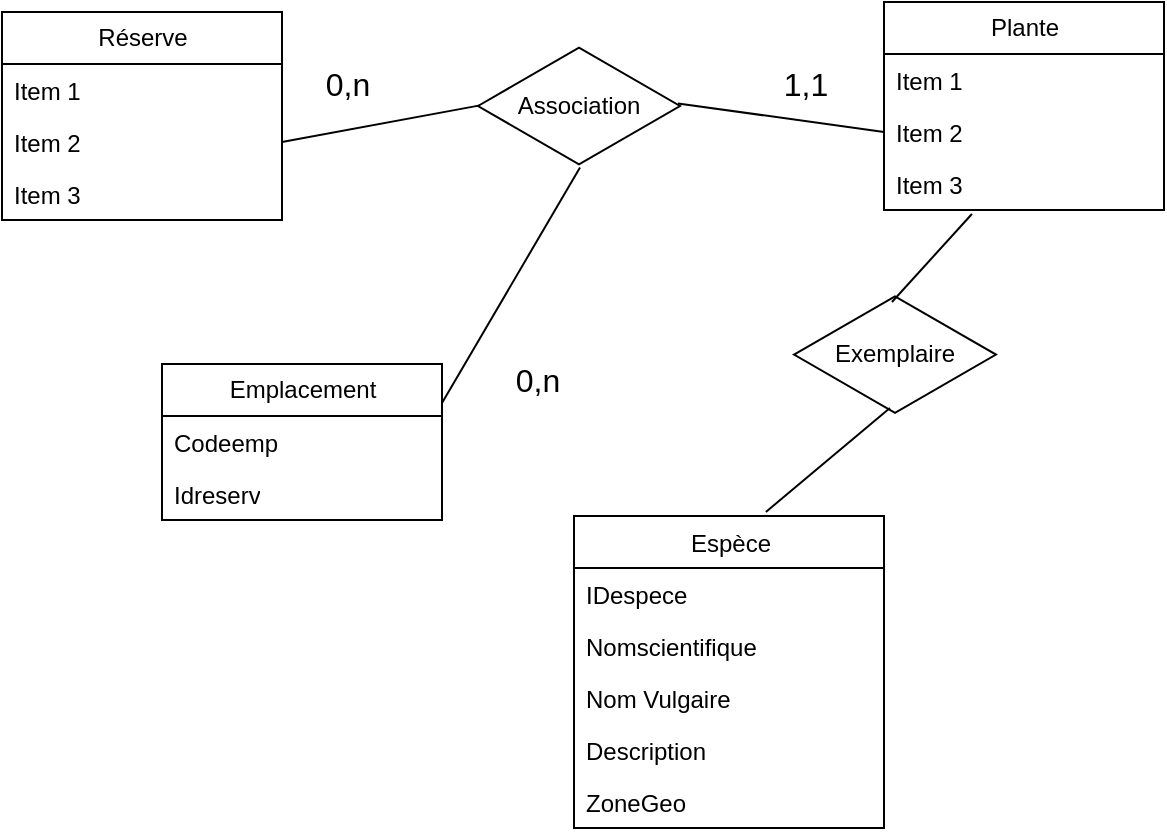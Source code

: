 <mxfile version="24.7.17">
  <diagram name="Page-1" id="wM4RoKq5729jwZ3iucGG">
    <mxGraphModel dx="2074" dy="1246" grid="0" gridSize="10" guides="1" tooltips="1" connect="1" arrows="1" fold="1" page="0" pageScale="1" pageWidth="850" pageHeight="1100" math="0" shadow="0">
      <root>
        <mxCell id="0" />
        <mxCell id="1" parent="0" />
        <mxCell id="Ca3W7abirgoPkOveRO1j-2" style="edgeStyle=none;curved=1;rounded=0;orthogonalLoop=1;jettySize=auto;html=1;exitX=1;exitY=0.25;exitDx=0;exitDy=0;fontSize=12;startSize=8;endSize=8;" parent="1" edge="1">
          <mxGeometry relative="1" as="geometry">
            <mxPoint x="153" y="-15" as="sourcePoint" />
            <mxPoint x="153" y="-15" as="targetPoint" />
          </mxGeometry>
        </mxCell>
        <mxCell id="Ca3W7abirgoPkOveRO1j-9" value="Réserve" style="swimlane;fontStyle=0;childLayout=stackLayout;horizontal=1;startSize=26;fillColor=none;horizontalStack=0;resizeParent=1;resizeParentMax=0;resizeLast=0;collapsible=1;marginBottom=0;html=1;" parent="1" vertex="1">
          <mxGeometry x="-70" y="-50" width="140" height="104" as="geometry" />
        </mxCell>
        <mxCell id="Ca3W7abirgoPkOveRO1j-10" value="Item 1" style="text;strokeColor=none;fillColor=none;align=left;verticalAlign=top;spacingLeft=4;spacingRight=4;overflow=hidden;rotatable=0;points=[[0,0.5],[1,0.5]];portConstraint=eastwest;whiteSpace=wrap;html=1;" parent="Ca3W7abirgoPkOveRO1j-9" vertex="1">
          <mxGeometry y="26" width="140" height="26" as="geometry" />
        </mxCell>
        <mxCell id="Ca3W7abirgoPkOveRO1j-11" value="Item 2" style="text;strokeColor=none;fillColor=none;align=left;verticalAlign=top;spacingLeft=4;spacingRight=4;overflow=hidden;rotatable=0;points=[[0,0.5],[1,0.5]];portConstraint=eastwest;whiteSpace=wrap;html=1;" parent="Ca3W7abirgoPkOveRO1j-9" vertex="1">
          <mxGeometry y="52" width="140" height="26" as="geometry" />
        </mxCell>
        <mxCell id="Ca3W7abirgoPkOveRO1j-12" value="Item 3" style="text;strokeColor=none;fillColor=none;align=left;verticalAlign=top;spacingLeft=4;spacingRight=4;overflow=hidden;rotatable=0;points=[[0,0.5],[1,0.5]];portConstraint=eastwest;whiteSpace=wrap;html=1;" parent="Ca3W7abirgoPkOveRO1j-9" vertex="1">
          <mxGeometry y="78" width="140" height="26" as="geometry" />
        </mxCell>
        <mxCell id="Ca3W7abirgoPkOveRO1j-13" value="Plante" style="swimlane;fontStyle=0;childLayout=stackLayout;horizontal=1;startSize=26;fillColor=none;horizontalStack=0;resizeParent=1;resizeParentMax=0;resizeLast=0;collapsible=1;marginBottom=0;html=1;" parent="1" vertex="1">
          <mxGeometry x="371" y="-55" width="140" height="104" as="geometry">
            <mxRectangle x="157" y="-50" width="71" height="26" as="alternateBounds" />
          </mxGeometry>
        </mxCell>
        <mxCell id="Ca3W7abirgoPkOveRO1j-14" value="Item 1" style="text;strokeColor=none;fillColor=none;align=left;verticalAlign=top;spacingLeft=4;spacingRight=4;overflow=hidden;rotatable=0;points=[[0,0.5],[1,0.5]];portConstraint=eastwest;whiteSpace=wrap;html=1;" parent="Ca3W7abirgoPkOveRO1j-13" vertex="1">
          <mxGeometry y="26" width="140" height="26" as="geometry" />
        </mxCell>
        <mxCell id="Ca3W7abirgoPkOveRO1j-15" value="Item 2" style="text;strokeColor=none;fillColor=none;align=left;verticalAlign=top;spacingLeft=4;spacingRight=4;overflow=hidden;rotatable=0;points=[[0,0.5],[1,0.5]];portConstraint=eastwest;whiteSpace=wrap;html=1;" parent="Ca3W7abirgoPkOveRO1j-13" vertex="1">
          <mxGeometry y="52" width="140" height="26" as="geometry" />
        </mxCell>
        <mxCell id="Ca3W7abirgoPkOveRO1j-16" value="Item 3" style="text;strokeColor=none;fillColor=none;align=left;verticalAlign=top;spacingLeft=4;spacingRight=4;overflow=hidden;rotatable=0;points=[[0,0.5],[1,0.5]];portConstraint=eastwest;whiteSpace=wrap;html=1;" parent="Ca3W7abirgoPkOveRO1j-13" vertex="1">
          <mxGeometry y="78" width="140" height="26" as="geometry" />
        </mxCell>
        <mxCell id="Ca3W7abirgoPkOveRO1j-17" value="Association" style="html=1;whiteSpace=wrap;aspect=fixed;shape=isoRectangle;" parent="1" vertex="1">
          <mxGeometry x="168" y="-33.3" width="101" height="60.6" as="geometry" />
        </mxCell>
        <mxCell id="Ca3W7abirgoPkOveRO1j-18" value="" style="endArrow=none;html=1;rounded=0;fontSize=12;startSize=8;endSize=8;curved=1;entryX=0.01;entryY=0.495;entryDx=0;entryDy=0;entryPerimeter=0;exitX=1;exitY=0.5;exitDx=0;exitDy=0;" parent="1" source="Ca3W7abirgoPkOveRO1j-11" target="Ca3W7abirgoPkOveRO1j-17" edge="1">
          <mxGeometry width="50" height="50" relative="1" as="geometry">
            <mxPoint x="238" y="225" as="sourcePoint" />
            <mxPoint x="288" y="175" as="targetPoint" />
          </mxGeometry>
        </mxCell>
        <mxCell id="Ca3W7abirgoPkOveRO1j-21" value="" style="endArrow=none;html=1;rounded=0;fontSize=12;startSize=8;endSize=8;curved=1;exitX=0.99;exitY=0.479;exitDx=0;exitDy=0;exitPerimeter=0;entryX=0;entryY=0.5;entryDx=0;entryDy=0;" parent="1" source="Ca3W7abirgoPkOveRO1j-17" target="Ca3W7abirgoPkOveRO1j-15" edge="1">
          <mxGeometry width="50" height="50" relative="1" as="geometry">
            <mxPoint x="238" y="225" as="sourcePoint" />
            <mxPoint x="288" y="175" as="targetPoint" />
          </mxGeometry>
        </mxCell>
        <mxCell id="Ca3W7abirgoPkOveRO1j-22" value="Emplacement" style="swimlane;fontStyle=0;childLayout=stackLayout;horizontal=1;startSize=26;fillColor=none;horizontalStack=0;resizeParent=1;resizeParentMax=0;resizeLast=0;collapsible=1;marginBottom=0;html=1;" parent="1" vertex="1">
          <mxGeometry x="10" y="126" width="140" height="78" as="geometry" />
        </mxCell>
        <mxCell id="Ca3W7abirgoPkOveRO1j-23" value="Codeemp" style="text;strokeColor=none;fillColor=none;align=left;verticalAlign=top;spacingLeft=4;spacingRight=4;overflow=hidden;rotatable=0;points=[[0,0.5],[1,0.5]];portConstraint=eastwest;whiteSpace=wrap;html=1;" parent="Ca3W7abirgoPkOveRO1j-22" vertex="1">
          <mxGeometry y="26" width="140" height="26" as="geometry" />
        </mxCell>
        <mxCell id="Ca3W7abirgoPkOveRO1j-24" value="Idreserv" style="text;strokeColor=none;fillColor=none;align=left;verticalAlign=top;spacingLeft=4;spacingRight=4;overflow=hidden;rotatable=0;points=[[0,0.5],[1,0.5]];portConstraint=eastwest;whiteSpace=wrap;html=1;" parent="Ca3W7abirgoPkOveRO1j-22" vertex="1">
          <mxGeometry y="52" width="140" height="26" as="geometry" />
        </mxCell>
        <mxCell id="Ca3W7abirgoPkOveRO1j-27" value="1,1" style="text;html=1;align=center;verticalAlign=middle;whiteSpace=wrap;rounded=0;fontSize=16;" parent="1" vertex="1">
          <mxGeometry x="302" y="-29" width="60" height="30" as="geometry" />
        </mxCell>
        <mxCell id="Ca3W7abirgoPkOveRO1j-29" value="" style="endArrow=none;html=1;rounded=0;fontSize=12;startSize=8;endSize=8;curved=1;entryX=0.505;entryY=1.007;entryDx=0;entryDy=0;entryPerimeter=0;exitX=1;exitY=0.25;exitDx=0;exitDy=0;" parent="1" source="Ca3W7abirgoPkOveRO1j-22" target="Ca3W7abirgoPkOveRO1j-17" edge="1">
          <mxGeometry width="50" height="50" relative="1" as="geometry">
            <mxPoint x="146" y="130" as="sourcePoint" />
            <mxPoint x="255.01" y="143.027" as="targetPoint" />
          </mxGeometry>
        </mxCell>
        <mxCell id="Ca3W7abirgoPkOveRO1j-32" value="0,n" style="text;html=1;align=center;verticalAlign=middle;whiteSpace=wrap;rounded=0;fontSize=16;" parent="1" vertex="1">
          <mxGeometry x="168" y="119" width="60" height="30" as="geometry" />
        </mxCell>
        <mxCell id="Ca3W7abirgoPkOveRO1j-33" value="0,n" style="text;html=1;align=center;verticalAlign=middle;whiteSpace=wrap;rounded=0;fontSize=16;" parent="1" vertex="1">
          <mxGeometry x="73" y="-29" width="60" height="30" as="geometry" />
        </mxCell>
        <mxCell id="Ca3W7abirgoPkOveRO1j-34" value="Espèce" style="swimlane;fontStyle=0;childLayout=stackLayout;horizontal=1;startSize=26;fillColor=none;horizontalStack=0;resizeParent=1;resizeParentMax=0;resizeLast=0;collapsible=1;marginBottom=0;html=1;verticalAlign=top;" parent="1" vertex="1">
          <mxGeometry x="216" y="202" width="155" height="156" as="geometry" />
        </mxCell>
        <mxCell id="Ca3W7abirgoPkOveRO1j-35" value="IDespece" style="text;strokeColor=none;fillColor=none;align=left;verticalAlign=top;spacingLeft=4;spacingRight=4;overflow=hidden;rotatable=0;points=[[0,0.5],[1,0.5]];portConstraint=eastwest;whiteSpace=wrap;html=1;" parent="Ca3W7abirgoPkOveRO1j-34" vertex="1">
          <mxGeometry y="26" width="155" height="26" as="geometry" />
        </mxCell>
        <mxCell id="Ca3W7abirgoPkOveRO1j-36" value="Nomscientifique" style="text;strokeColor=none;fillColor=none;align=left;verticalAlign=top;spacingLeft=4;spacingRight=4;overflow=hidden;rotatable=0;points=[[0,0.5],[1,0.5]];portConstraint=eastwest;whiteSpace=wrap;html=1;" parent="Ca3W7abirgoPkOveRO1j-34" vertex="1">
          <mxGeometry y="52" width="155" height="26" as="geometry" />
        </mxCell>
        <mxCell id="Ca3W7abirgoPkOveRO1j-37" value="&lt;div&gt;Nom Vulgaire&lt;/div&gt;&lt;div&gt;&lt;br&gt;&lt;/div&gt;" style="text;strokeColor=none;fillColor=none;align=left;verticalAlign=top;spacingLeft=4;spacingRight=4;overflow=hidden;rotatable=0;points=[[0,0.5],[1,0.5]];portConstraint=eastwest;whiteSpace=wrap;html=1;" parent="Ca3W7abirgoPkOveRO1j-34" vertex="1">
          <mxGeometry y="78" width="155" height="26" as="geometry" />
        </mxCell>
        <mxCell id="Ca3W7abirgoPkOveRO1j-39" value="Description" style="text;strokeColor=none;fillColor=none;align=left;verticalAlign=top;spacingLeft=4;spacingRight=4;overflow=hidden;rotatable=0;points=[[0,0.5],[1,0.5]];portConstraint=eastwest;whiteSpace=wrap;html=1;" parent="Ca3W7abirgoPkOveRO1j-34" vertex="1">
          <mxGeometry y="104" width="155" height="26" as="geometry" />
        </mxCell>
        <mxCell id="Ca3W7abirgoPkOveRO1j-40" value="ZoneGeo" style="text;strokeColor=none;fillColor=none;align=left;verticalAlign=top;spacingLeft=4;spacingRight=4;overflow=hidden;rotatable=0;points=[[0,0.5],[1,0.5]];portConstraint=eastwest;whiteSpace=wrap;html=1;" parent="Ca3W7abirgoPkOveRO1j-34" vertex="1">
          <mxGeometry y="130" width="155" height="26" as="geometry" />
        </mxCell>
        <mxCell id="Ca3W7abirgoPkOveRO1j-42" value="Exemplaire" style="html=1;whiteSpace=wrap;aspect=fixed;shape=isoRectangle;" parent="1" vertex="1">
          <mxGeometry x="326" y="91" width="101" height="60.6" as="geometry" />
        </mxCell>
        <mxCell id="Ca3W7abirgoPkOveRO1j-43" value="" style="endArrow=none;html=1;rounded=0;fontSize=12;startSize=8;endSize=8;curved=1;entryX=0.314;entryY=1.077;entryDx=0;entryDy=0;entryPerimeter=0;exitX=0.485;exitY=0.066;exitDx=0;exitDy=0;exitPerimeter=0;" parent="1" source="Ca3W7abirgoPkOveRO1j-42" target="Ca3W7abirgoPkOveRO1j-16" edge="1">
          <mxGeometry width="50" height="50" relative="1" as="geometry">
            <mxPoint x="210" y="225" as="sourcePoint" />
            <mxPoint x="260" y="175" as="targetPoint" />
          </mxGeometry>
        </mxCell>
        <mxCell id="Ca3W7abirgoPkOveRO1j-44" value="" style="endArrow=none;html=1;rounded=0;fontSize=12;startSize=8;endSize=8;curved=1;entryX=0.475;entryY=0.941;entryDx=0;entryDy=0;entryPerimeter=0;exitX=0.619;exitY=-0.013;exitDx=0;exitDy=0;exitPerimeter=0;" parent="1" source="Ca3W7abirgoPkOveRO1j-34" target="Ca3W7abirgoPkOveRO1j-42" edge="1">
          <mxGeometry width="50" height="50" relative="1" as="geometry">
            <mxPoint x="210" y="225" as="sourcePoint" />
            <mxPoint x="260" y="175" as="targetPoint" />
          </mxGeometry>
        </mxCell>
      </root>
    </mxGraphModel>
  </diagram>
</mxfile>
